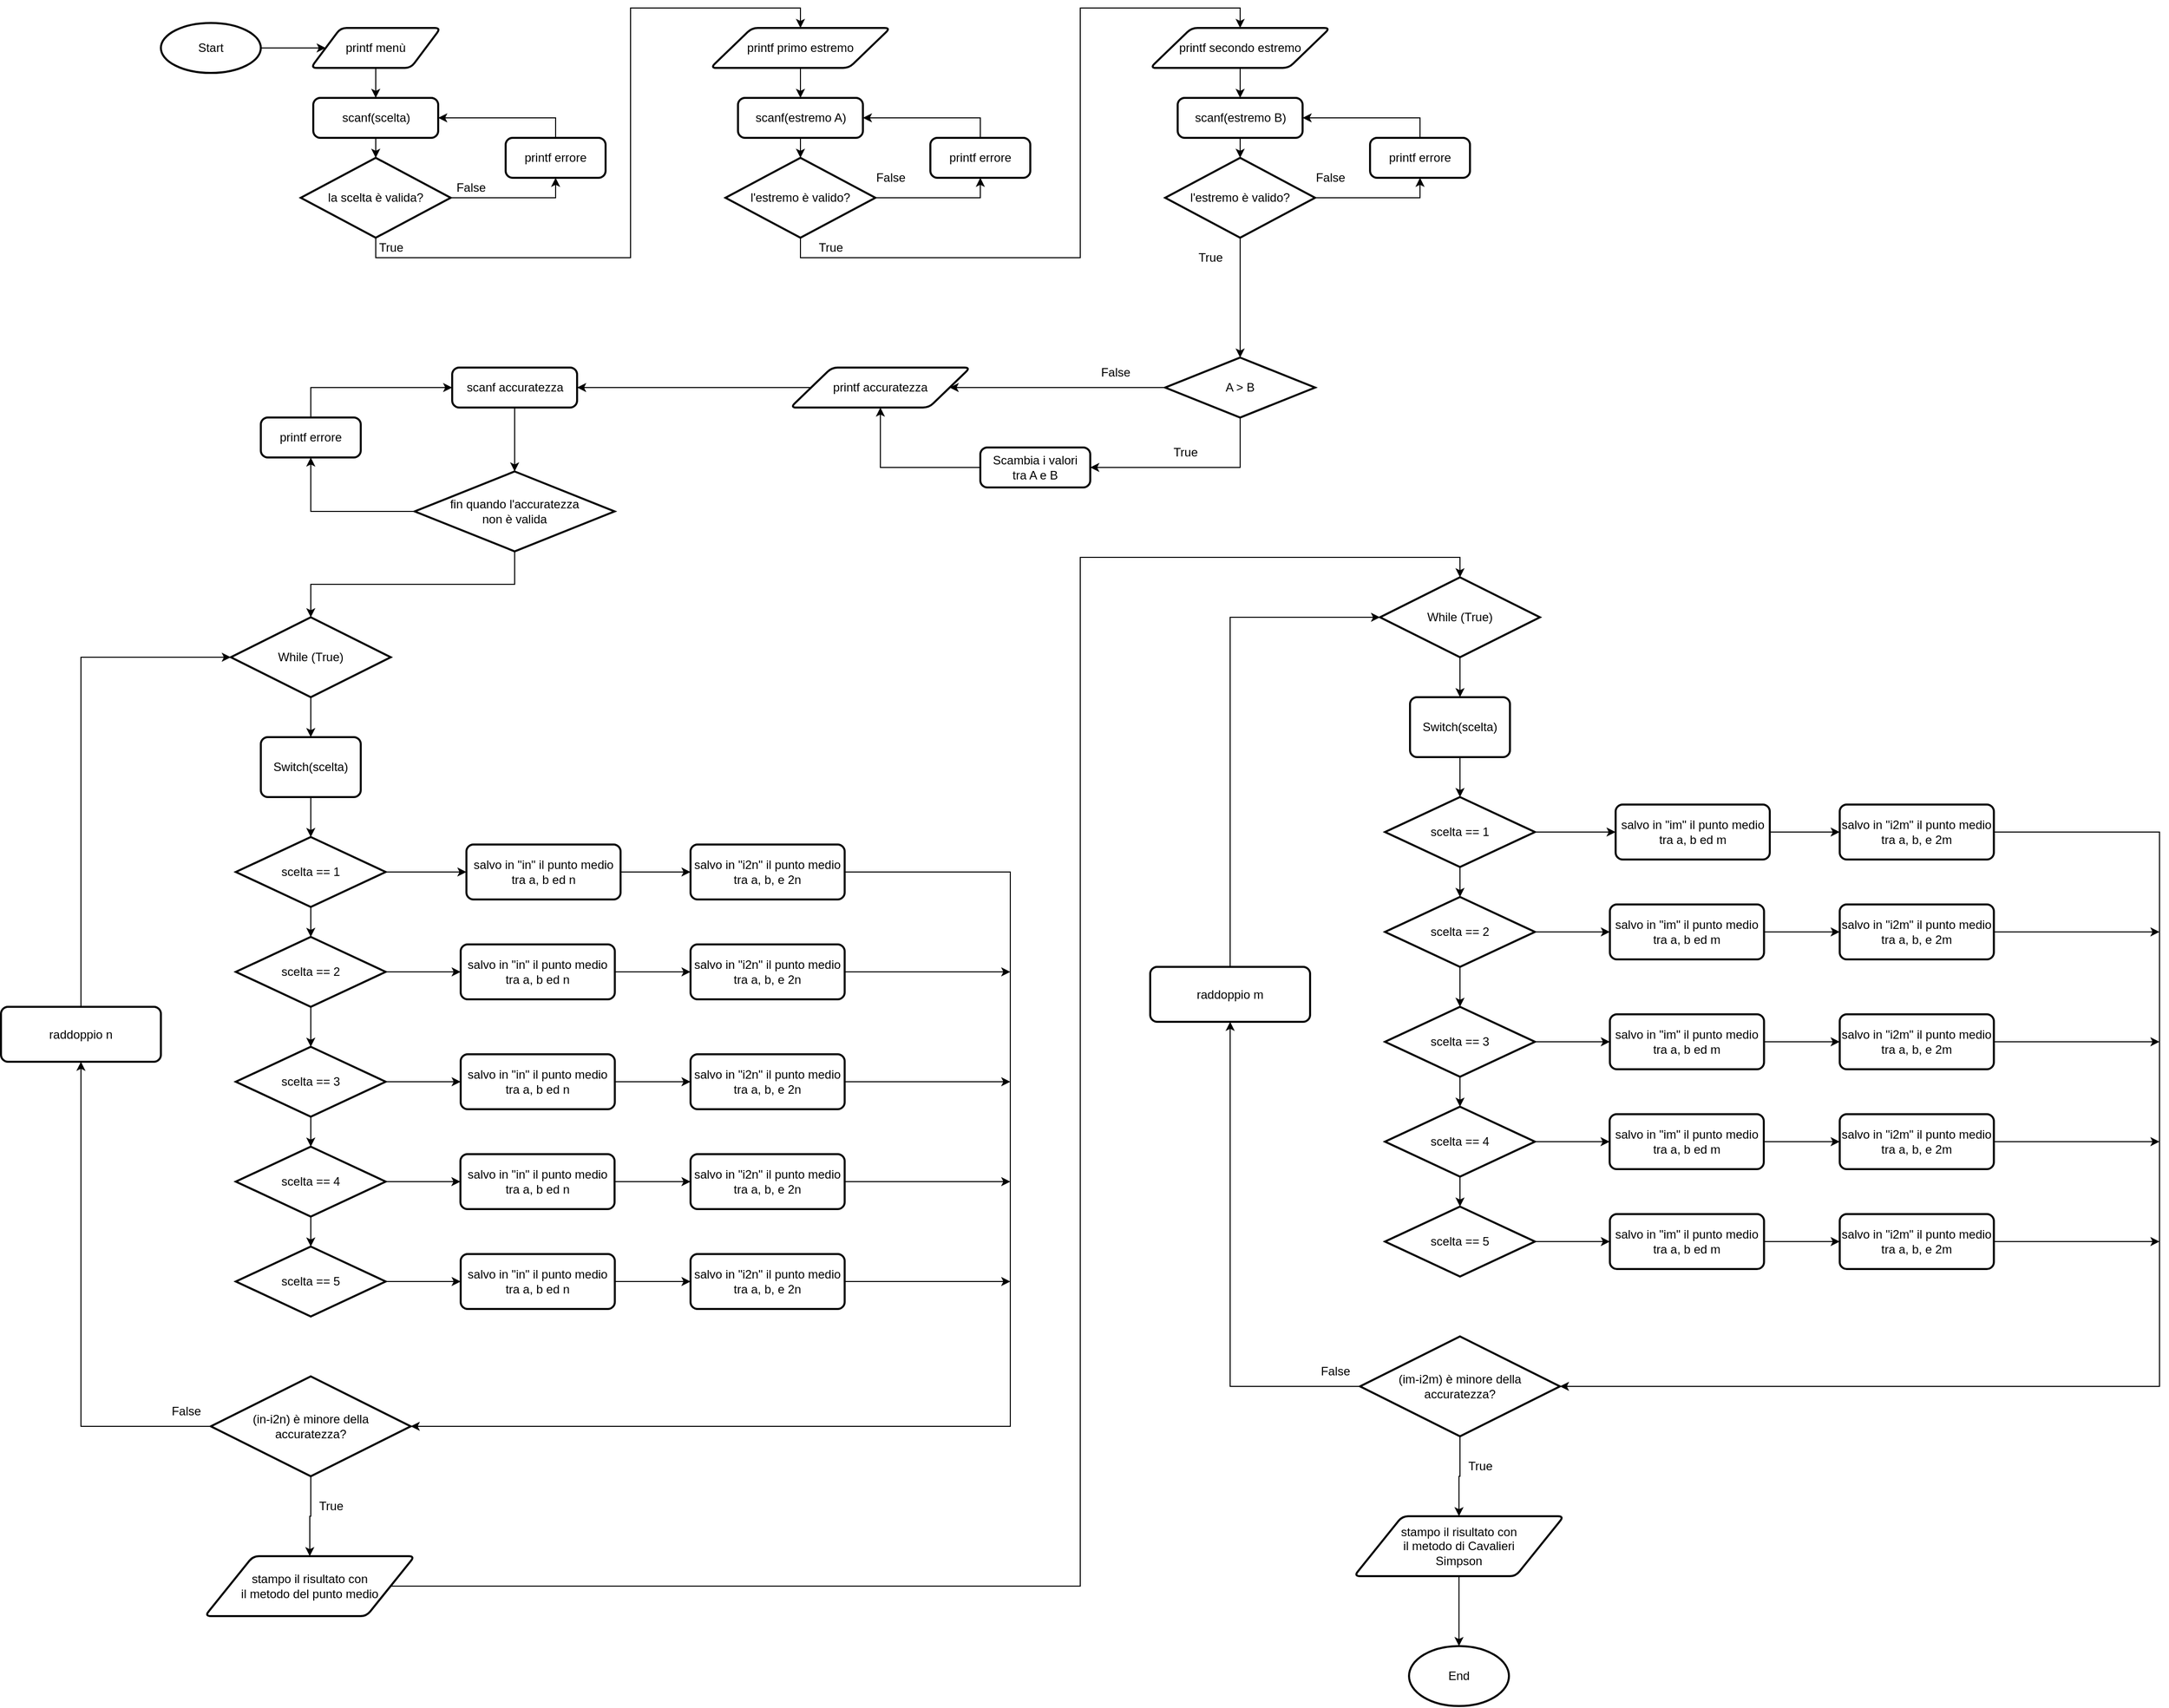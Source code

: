 <mxfile version="20.7.4" type="device"><diagram id="C5RBs43oDa-KdzZeNtuy" name="Page-1"><mxGraphModel dx="2600" dy="1035" grid="1" gridSize="10" guides="1" tooltips="1" connect="1" arrows="1" fold="1" page="1" pageScale="1" pageWidth="827" pageHeight="1169" math="0" shadow="0"><root><mxCell id="WIyWlLk6GJQsqaUBKTNV-0"/><mxCell id="WIyWlLk6GJQsqaUBKTNV-1" parent="WIyWlLk6GJQsqaUBKTNV-0"/><mxCell id="dxayiS2_84eYXkXoUzV9-56" style="edgeStyle=orthogonalEdgeStyle;rounded=0;orthogonalLoop=1;jettySize=auto;html=1;exitX=1;exitY=0.5;exitDx=0;exitDy=0;exitPerimeter=0;entryX=0;entryY=0.5;entryDx=0;entryDy=0;" edge="1" parent="WIyWlLk6GJQsqaUBKTNV-1" source="dxayiS2_84eYXkXoUzV9-2" target="dxayiS2_84eYXkXoUzV9-3"><mxGeometry relative="1" as="geometry"/></mxCell><mxCell id="dxayiS2_84eYXkXoUzV9-2" value="Start" style="strokeWidth=2;html=1;shape=mxgraph.flowchart.start_1;whiteSpace=wrap;" vertex="1" parent="WIyWlLk6GJQsqaUBKTNV-1"><mxGeometry x="30" y="55" width="100" height="50" as="geometry"/></mxCell><mxCell id="dxayiS2_84eYXkXoUzV9-13" style="edgeStyle=orthogonalEdgeStyle;rounded=0;orthogonalLoop=1;jettySize=auto;html=1;exitX=0.5;exitY=1;exitDx=0;exitDy=0;entryX=0.5;entryY=0;entryDx=0;entryDy=0;" edge="1" parent="WIyWlLk6GJQsqaUBKTNV-1" source="dxayiS2_84eYXkXoUzV9-3" target="dxayiS2_84eYXkXoUzV9-5"><mxGeometry relative="1" as="geometry"/></mxCell><mxCell id="dxayiS2_84eYXkXoUzV9-3" value="printf menù" style="shape=parallelogram;html=1;strokeWidth=2;perimeter=parallelogramPerimeter;whiteSpace=wrap;rounded=1;arcSize=12;size=0.23;" vertex="1" parent="WIyWlLk6GJQsqaUBKTNV-1"><mxGeometry x="180" y="60" width="130" height="40" as="geometry"/></mxCell><mxCell id="dxayiS2_84eYXkXoUzV9-14" style="edgeStyle=orthogonalEdgeStyle;rounded=0;orthogonalLoop=1;jettySize=auto;html=1;exitX=0.5;exitY=1;exitDx=0;exitDy=0;entryX=0.5;entryY=0;entryDx=0;entryDy=0;entryPerimeter=0;" edge="1" parent="WIyWlLk6GJQsqaUBKTNV-1" source="dxayiS2_84eYXkXoUzV9-5" target="dxayiS2_84eYXkXoUzV9-6"><mxGeometry relative="1" as="geometry"/></mxCell><mxCell id="dxayiS2_84eYXkXoUzV9-5" value="scanf(scelta)" style="rounded=1;whiteSpace=wrap;html=1;absoluteArcSize=1;arcSize=14;strokeWidth=2;" vertex="1" parent="WIyWlLk6GJQsqaUBKTNV-1"><mxGeometry x="182.5" y="130" width="125" height="40" as="geometry"/></mxCell><mxCell id="dxayiS2_84eYXkXoUzV9-10" style="edgeStyle=orthogonalEdgeStyle;rounded=0;orthogonalLoop=1;jettySize=auto;html=1;exitX=1;exitY=0.5;exitDx=0;exitDy=0;exitPerimeter=0;entryX=0.5;entryY=1;entryDx=0;entryDy=0;" edge="1" parent="WIyWlLk6GJQsqaUBKTNV-1" source="dxayiS2_84eYXkXoUzV9-6" target="dxayiS2_84eYXkXoUzV9-9"><mxGeometry relative="1" as="geometry"/></mxCell><mxCell id="dxayiS2_84eYXkXoUzV9-54" style="edgeStyle=orthogonalEdgeStyle;rounded=0;orthogonalLoop=1;jettySize=auto;html=1;exitX=0.5;exitY=1;exitDx=0;exitDy=0;exitPerimeter=0;entryX=0.5;entryY=0;entryDx=0;entryDy=0;" edge="1" parent="WIyWlLk6GJQsqaUBKTNV-1" source="dxayiS2_84eYXkXoUzV9-6" target="dxayiS2_84eYXkXoUzV9-16"><mxGeometry relative="1" as="geometry"><Array as="points"><mxPoint x="245" y="290"/><mxPoint x="500" y="290"/><mxPoint x="500" y="40"/><mxPoint x="670" y="40"/></Array></mxGeometry></mxCell><mxCell id="dxayiS2_84eYXkXoUzV9-6" value="la scelta è valida?" style="strokeWidth=2;html=1;shape=mxgraph.flowchart.decision;whiteSpace=wrap;" vertex="1" parent="WIyWlLk6GJQsqaUBKTNV-1"><mxGeometry x="170" y="190" width="150" height="80" as="geometry"/></mxCell><mxCell id="dxayiS2_84eYXkXoUzV9-11" style="edgeStyle=orthogonalEdgeStyle;rounded=0;orthogonalLoop=1;jettySize=auto;html=1;exitX=0.5;exitY=0;exitDx=0;exitDy=0;entryX=1;entryY=0.5;entryDx=0;entryDy=0;" edge="1" parent="WIyWlLk6GJQsqaUBKTNV-1" source="dxayiS2_84eYXkXoUzV9-9" target="dxayiS2_84eYXkXoUzV9-5"><mxGeometry relative="1" as="geometry"/></mxCell><mxCell id="dxayiS2_84eYXkXoUzV9-9" value="printf errore" style="rounded=1;whiteSpace=wrap;html=1;absoluteArcSize=1;arcSize=14;strokeWidth=2;" vertex="1" parent="WIyWlLk6GJQsqaUBKTNV-1"><mxGeometry x="375" y="170" width="100" height="40" as="geometry"/></mxCell><mxCell id="dxayiS2_84eYXkXoUzV9-15" style="edgeStyle=orthogonalEdgeStyle;rounded=0;orthogonalLoop=1;jettySize=auto;html=1;exitX=0.5;exitY=1;exitDx=0;exitDy=0;entryX=0.5;entryY=0;entryDx=0;entryDy=0;" edge="1" parent="WIyWlLk6GJQsqaUBKTNV-1" source="dxayiS2_84eYXkXoUzV9-16" target="dxayiS2_84eYXkXoUzV9-18"><mxGeometry relative="1" as="geometry"/></mxCell><mxCell id="dxayiS2_84eYXkXoUzV9-16" value="printf primo estremo" style="shape=parallelogram;html=1;strokeWidth=2;perimeter=parallelogramPerimeter;whiteSpace=wrap;rounded=1;arcSize=12;size=0.23;" vertex="1" parent="WIyWlLk6GJQsqaUBKTNV-1"><mxGeometry x="580" y="60" width="180" height="40" as="geometry"/></mxCell><mxCell id="dxayiS2_84eYXkXoUzV9-17" style="edgeStyle=orthogonalEdgeStyle;rounded=0;orthogonalLoop=1;jettySize=auto;html=1;exitX=0.5;exitY=1;exitDx=0;exitDy=0;entryX=0.5;entryY=0;entryDx=0;entryDy=0;entryPerimeter=0;" edge="1" parent="WIyWlLk6GJQsqaUBKTNV-1" source="dxayiS2_84eYXkXoUzV9-18" target="dxayiS2_84eYXkXoUzV9-20"><mxGeometry relative="1" as="geometry"/></mxCell><mxCell id="dxayiS2_84eYXkXoUzV9-18" value="scanf(estremo A)" style="rounded=1;whiteSpace=wrap;html=1;absoluteArcSize=1;arcSize=14;strokeWidth=2;" vertex="1" parent="WIyWlLk6GJQsqaUBKTNV-1"><mxGeometry x="607.5" y="130" width="125" height="40" as="geometry"/></mxCell><mxCell id="dxayiS2_84eYXkXoUzV9-19" style="edgeStyle=orthogonalEdgeStyle;rounded=0;orthogonalLoop=1;jettySize=auto;html=1;exitX=1;exitY=0.5;exitDx=0;exitDy=0;exitPerimeter=0;entryX=0.5;entryY=1;entryDx=0;entryDy=0;" edge="1" parent="WIyWlLk6GJQsqaUBKTNV-1" source="dxayiS2_84eYXkXoUzV9-20" target="dxayiS2_84eYXkXoUzV9-22"><mxGeometry relative="1" as="geometry"/></mxCell><mxCell id="dxayiS2_84eYXkXoUzV9-55" style="edgeStyle=orthogonalEdgeStyle;rounded=0;orthogonalLoop=1;jettySize=auto;html=1;exitX=0.5;exitY=1;exitDx=0;exitDy=0;exitPerimeter=0;entryX=0.5;entryY=0;entryDx=0;entryDy=0;" edge="1" parent="WIyWlLk6GJQsqaUBKTNV-1" source="dxayiS2_84eYXkXoUzV9-20" target="dxayiS2_84eYXkXoUzV9-24"><mxGeometry relative="1" as="geometry"><Array as="points"><mxPoint x="670" y="290"/><mxPoint x="950" y="290"/><mxPoint x="950" y="40"/><mxPoint x="1110" y="40"/></Array></mxGeometry></mxCell><mxCell id="dxayiS2_84eYXkXoUzV9-20" value="l'estremo è valido?" style="strokeWidth=2;html=1;shape=mxgraph.flowchart.decision;whiteSpace=wrap;" vertex="1" parent="WIyWlLk6GJQsqaUBKTNV-1"><mxGeometry x="595" y="190" width="150" height="80" as="geometry"/></mxCell><mxCell id="dxayiS2_84eYXkXoUzV9-21" style="edgeStyle=orthogonalEdgeStyle;rounded=0;orthogonalLoop=1;jettySize=auto;html=1;exitX=0.5;exitY=0;exitDx=0;exitDy=0;entryX=1;entryY=0.5;entryDx=0;entryDy=0;" edge="1" parent="WIyWlLk6GJQsqaUBKTNV-1" source="dxayiS2_84eYXkXoUzV9-22" target="dxayiS2_84eYXkXoUzV9-18"><mxGeometry relative="1" as="geometry"/></mxCell><mxCell id="dxayiS2_84eYXkXoUzV9-22" value="printf errore" style="rounded=1;whiteSpace=wrap;html=1;absoluteArcSize=1;arcSize=14;strokeWidth=2;" vertex="1" parent="WIyWlLk6GJQsqaUBKTNV-1"><mxGeometry x="800" y="170" width="100" height="40" as="geometry"/></mxCell><mxCell id="dxayiS2_84eYXkXoUzV9-23" style="edgeStyle=orthogonalEdgeStyle;rounded=0;orthogonalLoop=1;jettySize=auto;html=1;exitX=0.5;exitY=1;exitDx=0;exitDy=0;entryX=0.5;entryY=0;entryDx=0;entryDy=0;" edge="1" parent="WIyWlLk6GJQsqaUBKTNV-1" source="dxayiS2_84eYXkXoUzV9-24" target="dxayiS2_84eYXkXoUzV9-26"><mxGeometry relative="1" as="geometry"/></mxCell><mxCell id="dxayiS2_84eYXkXoUzV9-24" value="printf secondo estremo" style="shape=parallelogram;html=1;strokeWidth=2;perimeter=parallelogramPerimeter;whiteSpace=wrap;rounded=1;arcSize=12;size=0.23;" vertex="1" parent="WIyWlLk6GJQsqaUBKTNV-1"><mxGeometry x="1020" y="60" width="180" height="40" as="geometry"/></mxCell><mxCell id="dxayiS2_84eYXkXoUzV9-25" style="edgeStyle=orthogonalEdgeStyle;rounded=0;orthogonalLoop=1;jettySize=auto;html=1;exitX=0.5;exitY=1;exitDx=0;exitDy=0;entryX=0.5;entryY=0;entryDx=0;entryDy=0;entryPerimeter=0;" edge="1" parent="WIyWlLk6GJQsqaUBKTNV-1" source="dxayiS2_84eYXkXoUzV9-26" target="dxayiS2_84eYXkXoUzV9-28"><mxGeometry relative="1" as="geometry"/></mxCell><mxCell id="dxayiS2_84eYXkXoUzV9-26" value="scanf(estremo B)" style="rounded=1;whiteSpace=wrap;html=1;absoluteArcSize=1;arcSize=14;strokeWidth=2;" vertex="1" parent="WIyWlLk6GJQsqaUBKTNV-1"><mxGeometry x="1047.5" y="130" width="125" height="40" as="geometry"/></mxCell><mxCell id="dxayiS2_84eYXkXoUzV9-27" style="edgeStyle=orthogonalEdgeStyle;rounded=0;orthogonalLoop=1;jettySize=auto;html=1;exitX=1;exitY=0.5;exitDx=0;exitDy=0;exitPerimeter=0;entryX=0.5;entryY=1;entryDx=0;entryDy=0;" edge="1" parent="WIyWlLk6GJQsqaUBKTNV-1" source="dxayiS2_84eYXkXoUzV9-28" target="dxayiS2_84eYXkXoUzV9-30"><mxGeometry relative="1" as="geometry"/></mxCell><mxCell id="dxayiS2_84eYXkXoUzV9-65" style="edgeStyle=orthogonalEdgeStyle;rounded=0;orthogonalLoop=1;jettySize=auto;html=1;exitX=0.5;exitY=1;exitDx=0;exitDy=0;exitPerimeter=0;entryX=0.5;entryY=0;entryDx=0;entryDy=0;entryPerimeter=0;" edge="1" parent="WIyWlLk6GJQsqaUBKTNV-1" source="dxayiS2_84eYXkXoUzV9-28" target="dxayiS2_84eYXkXoUzV9-34"><mxGeometry relative="1" as="geometry"/></mxCell><mxCell id="dxayiS2_84eYXkXoUzV9-28" value="l'estremo è valido?" style="strokeWidth=2;html=1;shape=mxgraph.flowchart.decision;whiteSpace=wrap;" vertex="1" parent="WIyWlLk6GJQsqaUBKTNV-1"><mxGeometry x="1035" y="190" width="150" height="80" as="geometry"/></mxCell><mxCell id="dxayiS2_84eYXkXoUzV9-29" style="edgeStyle=orthogonalEdgeStyle;rounded=0;orthogonalLoop=1;jettySize=auto;html=1;exitX=0.5;exitY=0;exitDx=0;exitDy=0;entryX=1;entryY=0.5;entryDx=0;entryDy=0;" edge="1" parent="WIyWlLk6GJQsqaUBKTNV-1" source="dxayiS2_84eYXkXoUzV9-30" target="dxayiS2_84eYXkXoUzV9-26"><mxGeometry relative="1" as="geometry"/></mxCell><mxCell id="dxayiS2_84eYXkXoUzV9-30" value="printf errore" style="rounded=1;whiteSpace=wrap;html=1;absoluteArcSize=1;arcSize=14;strokeWidth=2;" vertex="1" parent="WIyWlLk6GJQsqaUBKTNV-1"><mxGeometry x="1240" y="170" width="100" height="40" as="geometry"/></mxCell><mxCell id="dxayiS2_84eYXkXoUzV9-64" style="edgeStyle=orthogonalEdgeStyle;rounded=0;orthogonalLoop=1;jettySize=auto;html=1;exitX=0;exitY=0.5;exitDx=0;exitDy=0;exitPerimeter=0;entryX=1;entryY=0.5;entryDx=0;entryDy=0;" edge="1" parent="WIyWlLk6GJQsqaUBKTNV-1" source="dxayiS2_84eYXkXoUzV9-34" target="dxayiS2_84eYXkXoUzV9-42"><mxGeometry relative="1" as="geometry"/></mxCell><mxCell id="dxayiS2_84eYXkXoUzV9-72" style="edgeStyle=orthogonalEdgeStyle;rounded=0;orthogonalLoop=1;jettySize=auto;html=1;exitX=0.5;exitY=1;exitDx=0;exitDy=0;exitPerimeter=0;entryX=1;entryY=0.5;entryDx=0;entryDy=0;" edge="1" parent="WIyWlLk6GJQsqaUBKTNV-1" source="dxayiS2_84eYXkXoUzV9-34" target="dxayiS2_84eYXkXoUzV9-36"><mxGeometry relative="1" as="geometry"/></mxCell><mxCell id="dxayiS2_84eYXkXoUzV9-34" value="A &amp;gt; B" style="strokeWidth=2;html=1;shape=mxgraph.flowchart.decision;whiteSpace=wrap;" vertex="1" parent="WIyWlLk6GJQsqaUBKTNV-1"><mxGeometry x="1035" y="390" width="150" height="60" as="geometry"/></mxCell><mxCell id="dxayiS2_84eYXkXoUzV9-38" value="True" style="text;html=1;align=center;verticalAlign=middle;resizable=0;points=[];autosize=1;strokeColor=none;fillColor=none;" vertex="1" parent="WIyWlLk6GJQsqaUBKTNV-1"><mxGeometry x="1030" y="470" width="50" height="30" as="geometry"/></mxCell><mxCell id="dxayiS2_84eYXkXoUzV9-68" style="edgeStyle=orthogonalEdgeStyle;rounded=0;orthogonalLoop=1;jettySize=auto;html=1;exitX=0;exitY=0.5;exitDx=0;exitDy=0;entryX=1;entryY=0.5;entryDx=0;entryDy=0;" edge="1" parent="WIyWlLk6GJQsqaUBKTNV-1" source="dxayiS2_84eYXkXoUzV9-42" target="dxayiS2_84eYXkXoUzV9-46"><mxGeometry relative="1" as="geometry"/></mxCell><mxCell id="dxayiS2_84eYXkXoUzV9-42" value="printf accuratezza" style="shape=parallelogram;html=1;strokeWidth=2;perimeter=parallelogramPerimeter;whiteSpace=wrap;rounded=1;arcSize=12;size=0.23;" vertex="1" parent="WIyWlLk6GJQsqaUBKTNV-1"><mxGeometry x="660" y="400" width="180" height="40" as="geometry"/></mxCell><mxCell id="dxayiS2_84eYXkXoUzV9-45" style="edgeStyle=orthogonalEdgeStyle;rounded=0;orthogonalLoop=1;jettySize=auto;html=1;exitX=0.5;exitY=1;exitDx=0;exitDy=0;entryX=0.5;entryY=0;entryDx=0;entryDy=0;entryPerimeter=0;" edge="1" parent="WIyWlLk6GJQsqaUBKTNV-1" source="dxayiS2_84eYXkXoUzV9-46" target="dxayiS2_84eYXkXoUzV9-48"><mxGeometry relative="1" as="geometry"/></mxCell><mxCell id="dxayiS2_84eYXkXoUzV9-46" value="scanf accuratezza" style="rounded=1;whiteSpace=wrap;html=1;absoluteArcSize=1;arcSize=14;strokeWidth=2;" vertex="1" parent="WIyWlLk6GJQsqaUBKTNV-1"><mxGeometry x="321.5" y="400" width="125" height="40" as="geometry"/></mxCell><mxCell id="dxayiS2_84eYXkXoUzV9-70" style="edgeStyle=orthogonalEdgeStyle;rounded=0;orthogonalLoop=1;jettySize=auto;html=1;exitX=0;exitY=0.5;exitDx=0;exitDy=0;exitPerimeter=0;entryX=0.5;entryY=1;entryDx=0;entryDy=0;" edge="1" parent="WIyWlLk6GJQsqaUBKTNV-1" source="dxayiS2_84eYXkXoUzV9-48" target="dxayiS2_84eYXkXoUzV9-50"><mxGeometry relative="1" as="geometry"/></mxCell><mxCell id="dxayiS2_84eYXkXoUzV9-75" style="edgeStyle=orthogonalEdgeStyle;rounded=0;orthogonalLoop=1;jettySize=auto;html=1;exitX=0.5;exitY=1;exitDx=0;exitDy=0;exitPerimeter=0;entryX=0.5;entryY=0;entryDx=0;entryDy=0;entryPerimeter=0;" edge="1" parent="WIyWlLk6GJQsqaUBKTNV-1" source="dxayiS2_84eYXkXoUzV9-48" target="dxayiS2_84eYXkXoUzV9-74"><mxGeometry relative="1" as="geometry"/></mxCell><mxCell id="dxayiS2_84eYXkXoUzV9-48" value="fin quando l'accuratezza&lt;br&gt;non è valida" style="strokeWidth=2;html=1;shape=mxgraph.flowchart.decision;whiteSpace=wrap;" vertex="1" parent="WIyWlLk6GJQsqaUBKTNV-1"><mxGeometry x="284" y="504" width="200" height="80" as="geometry"/></mxCell><mxCell id="dxayiS2_84eYXkXoUzV9-71" style="edgeStyle=orthogonalEdgeStyle;rounded=0;orthogonalLoop=1;jettySize=auto;html=1;exitX=0.5;exitY=0;exitDx=0;exitDy=0;entryX=0;entryY=0.5;entryDx=0;entryDy=0;" edge="1" parent="WIyWlLk6GJQsqaUBKTNV-1" source="dxayiS2_84eYXkXoUzV9-50" target="dxayiS2_84eYXkXoUzV9-46"><mxGeometry relative="1" as="geometry"/></mxCell><mxCell id="dxayiS2_84eYXkXoUzV9-50" value="printf errore" style="rounded=1;whiteSpace=wrap;html=1;absoluteArcSize=1;arcSize=14;strokeWidth=2;" vertex="1" parent="WIyWlLk6GJQsqaUBKTNV-1"><mxGeometry x="130" y="450" width="100" height="40" as="geometry"/></mxCell><mxCell id="dxayiS2_84eYXkXoUzV9-73" style="edgeStyle=orthogonalEdgeStyle;rounded=0;orthogonalLoop=1;jettySize=auto;html=1;exitX=0;exitY=0.5;exitDx=0;exitDy=0;entryX=0.5;entryY=1;entryDx=0;entryDy=0;" edge="1" parent="WIyWlLk6GJQsqaUBKTNV-1" source="dxayiS2_84eYXkXoUzV9-36" target="dxayiS2_84eYXkXoUzV9-42"><mxGeometry relative="1" as="geometry"/></mxCell><mxCell id="dxayiS2_84eYXkXoUzV9-36" value="Scambia i valori&lt;br&gt;tra A e B" style="rounded=1;whiteSpace=wrap;html=1;absoluteArcSize=1;arcSize=14;strokeWidth=2;" vertex="1" parent="WIyWlLk6GJQsqaUBKTNV-1"><mxGeometry x="850" y="480" width="110" height="40" as="geometry"/></mxCell><mxCell id="dxayiS2_84eYXkXoUzV9-62" value="False" style="text;html=1;align=center;verticalAlign=middle;resizable=0;points=[];autosize=1;strokeColor=none;fillColor=none;" vertex="1" parent="WIyWlLk6GJQsqaUBKTNV-1"><mxGeometry x="960" y="390" width="50" height="30" as="geometry"/></mxCell><mxCell id="dxayiS2_84eYXkXoUzV9-78" style="edgeStyle=orthogonalEdgeStyle;rounded=0;orthogonalLoop=1;jettySize=auto;html=1;exitX=0.5;exitY=1;exitDx=0;exitDy=0;exitPerimeter=0;entryX=0.5;entryY=0;entryDx=0;entryDy=0;" edge="1" parent="WIyWlLk6GJQsqaUBKTNV-1" source="dxayiS2_84eYXkXoUzV9-74" target="dxayiS2_84eYXkXoUzV9-77"><mxGeometry relative="1" as="geometry"/></mxCell><mxCell id="dxayiS2_84eYXkXoUzV9-74" value="While (True)" style="strokeWidth=2;html=1;shape=mxgraph.flowchart.decision;whiteSpace=wrap;" vertex="1" parent="WIyWlLk6GJQsqaUBKTNV-1"><mxGeometry x="100" y="650" width="160" height="80" as="geometry"/></mxCell><mxCell id="dxayiS2_84eYXkXoUzV9-84" style="edgeStyle=orthogonalEdgeStyle;rounded=0;orthogonalLoop=1;jettySize=auto;html=1;exitX=0.5;exitY=1;exitDx=0;exitDy=0;" edge="1" parent="WIyWlLk6GJQsqaUBKTNV-1" source="dxayiS2_84eYXkXoUzV9-77" target="dxayiS2_84eYXkXoUzV9-79"><mxGeometry relative="1" as="geometry"/></mxCell><mxCell id="dxayiS2_84eYXkXoUzV9-77" value="Switch(scelta)" style="rounded=1;whiteSpace=wrap;html=1;absoluteArcSize=1;arcSize=14;strokeWidth=2;" vertex="1" parent="WIyWlLk6GJQsqaUBKTNV-1"><mxGeometry x="130" y="770" width="100" height="60" as="geometry"/></mxCell><mxCell id="dxayiS2_84eYXkXoUzV9-85" style="edgeStyle=orthogonalEdgeStyle;rounded=0;orthogonalLoop=1;jettySize=auto;html=1;exitX=0.5;exitY=1;exitDx=0;exitDy=0;exitPerimeter=0;entryX=0.5;entryY=0;entryDx=0;entryDy=0;entryPerimeter=0;" edge="1" parent="WIyWlLk6GJQsqaUBKTNV-1" source="dxayiS2_84eYXkXoUzV9-79" target="dxayiS2_84eYXkXoUzV9-80"><mxGeometry relative="1" as="geometry"/></mxCell><mxCell id="dxayiS2_84eYXkXoUzV9-93" style="edgeStyle=orthogonalEdgeStyle;rounded=0;orthogonalLoop=1;jettySize=auto;html=1;exitX=1;exitY=0.5;exitDx=0;exitDy=0;exitPerimeter=0;entryX=0;entryY=0.5;entryDx=0;entryDy=0;" edge="1" parent="WIyWlLk6GJQsqaUBKTNV-1" source="dxayiS2_84eYXkXoUzV9-79" target="dxayiS2_84eYXkXoUzV9-92"><mxGeometry relative="1" as="geometry"/></mxCell><mxCell id="dxayiS2_84eYXkXoUzV9-79" value="scelta == 1" style="strokeWidth=2;html=1;shape=mxgraph.flowchart.decision;whiteSpace=wrap;" vertex="1" parent="WIyWlLk6GJQsqaUBKTNV-1"><mxGeometry x="105" y="870" width="150" height="70" as="geometry"/></mxCell><mxCell id="dxayiS2_84eYXkXoUzV9-86" style="edgeStyle=orthogonalEdgeStyle;rounded=0;orthogonalLoop=1;jettySize=auto;html=1;exitX=0.5;exitY=1;exitDx=0;exitDy=0;exitPerimeter=0;entryX=0.5;entryY=0;entryDx=0;entryDy=0;entryPerimeter=0;" edge="1" parent="WIyWlLk6GJQsqaUBKTNV-1" source="dxayiS2_84eYXkXoUzV9-80" target="dxayiS2_84eYXkXoUzV9-81"><mxGeometry relative="1" as="geometry"/></mxCell><mxCell id="dxayiS2_84eYXkXoUzV9-111" style="edgeStyle=orthogonalEdgeStyle;rounded=0;orthogonalLoop=1;jettySize=auto;html=1;exitX=1;exitY=0.5;exitDx=0;exitDy=0;exitPerimeter=0;entryX=0;entryY=0.5;entryDx=0;entryDy=0;" edge="1" parent="WIyWlLk6GJQsqaUBKTNV-1" source="dxayiS2_84eYXkXoUzV9-80" target="dxayiS2_84eYXkXoUzV9-97"><mxGeometry relative="1" as="geometry"/></mxCell><mxCell id="dxayiS2_84eYXkXoUzV9-80" value="scelta == 2" style="strokeWidth=2;html=1;shape=mxgraph.flowchart.decision;whiteSpace=wrap;" vertex="1" parent="WIyWlLk6GJQsqaUBKTNV-1"><mxGeometry x="105" y="970" width="150" height="70" as="geometry"/></mxCell><mxCell id="dxayiS2_84eYXkXoUzV9-91" style="edgeStyle=orthogonalEdgeStyle;rounded=0;orthogonalLoop=1;jettySize=auto;html=1;exitX=0.5;exitY=1;exitDx=0;exitDy=0;exitPerimeter=0;" edge="1" parent="WIyWlLk6GJQsqaUBKTNV-1" source="dxayiS2_84eYXkXoUzV9-81" target="dxayiS2_84eYXkXoUzV9-82"><mxGeometry relative="1" as="geometry"/></mxCell><mxCell id="dxayiS2_84eYXkXoUzV9-112" style="edgeStyle=orthogonalEdgeStyle;rounded=0;orthogonalLoop=1;jettySize=auto;html=1;exitX=1;exitY=0.5;exitDx=0;exitDy=0;exitPerimeter=0;entryX=0;entryY=0.5;entryDx=0;entryDy=0;" edge="1" parent="WIyWlLk6GJQsqaUBKTNV-1" source="dxayiS2_84eYXkXoUzV9-81" target="dxayiS2_84eYXkXoUzV9-100"><mxGeometry relative="1" as="geometry"/></mxCell><mxCell id="dxayiS2_84eYXkXoUzV9-81" value="scelta == 3" style="strokeWidth=2;html=1;shape=mxgraph.flowchart.decision;whiteSpace=wrap;" vertex="1" parent="WIyWlLk6GJQsqaUBKTNV-1"><mxGeometry x="105" y="1080" width="150" height="70" as="geometry"/></mxCell><mxCell id="dxayiS2_84eYXkXoUzV9-89" style="edgeStyle=orthogonalEdgeStyle;rounded=0;orthogonalLoop=1;jettySize=auto;html=1;exitX=0.5;exitY=1;exitDx=0;exitDy=0;exitPerimeter=0;" edge="1" parent="WIyWlLk6GJQsqaUBKTNV-1" source="dxayiS2_84eYXkXoUzV9-82" target="dxayiS2_84eYXkXoUzV9-83"><mxGeometry relative="1" as="geometry"/></mxCell><mxCell id="dxayiS2_84eYXkXoUzV9-113" style="edgeStyle=orthogonalEdgeStyle;rounded=0;orthogonalLoop=1;jettySize=auto;html=1;exitX=1;exitY=0.5;exitDx=0;exitDy=0;exitPerimeter=0;entryX=0;entryY=0.5;entryDx=0;entryDy=0;" edge="1" parent="WIyWlLk6GJQsqaUBKTNV-1" source="dxayiS2_84eYXkXoUzV9-82" target="dxayiS2_84eYXkXoUzV9-103"><mxGeometry relative="1" as="geometry"/></mxCell><mxCell id="dxayiS2_84eYXkXoUzV9-82" value="scelta == 4" style="strokeWidth=2;html=1;shape=mxgraph.flowchart.decision;whiteSpace=wrap;" vertex="1" parent="WIyWlLk6GJQsqaUBKTNV-1"><mxGeometry x="105" y="1180" width="150" height="70" as="geometry"/></mxCell><mxCell id="dxayiS2_84eYXkXoUzV9-114" style="edgeStyle=orthogonalEdgeStyle;rounded=0;orthogonalLoop=1;jettySize=auto;html=1;exitX=1;exitY=0.5;exitDx=0;exitDy=0;exitPerimeter=0;entryX=0;entryY=0.5;entryDx=0;entryDy=0;" edge="1" parent="WIyWlLk6GJQsqaUBKTNV-1" source="dxayiS2_84eYXkXoUzV9-83" target="dxayiS2_84eYXkXoUzV9-109"><mxGeometry relative="1" as="geometry"/></mxCell><mxCell id="dxayiS2_84eYXkXoUzV9-83" value="scelta == 5" style="strokeWidth=2;html=1;shape=mxgraph.flowchart.decision;whiteSpace=wrap;" vertex="1" parent="WIyWlLk6GJQsqaUBKTNV-1"><mxGeometry x="105" y="1280" width="150" height="70" as="geometry"/></mxCell><mxCell id="dxayiS2_84eYXkXoUzV9-95" style="edgeStyle=orthogonalEdgeStyle;rounded=0;orthogonalLoop=1;jettySize=auto;html=1;exitX=1;exitY=0.5;exitDx=0;exitDy=0;entryX=0;entryY=0.5;entryDx=0;entryDy=0;" edge="1" parent="WIyWlLk6GJQsqaUBKTNV-1" source="dxayiS2_84eYXkXoUzV9-92" target="dxayiS2_84eYXkXoUzV9-94"><mxGeometry relative="1" as="geometry"/></mxCell><mxCell id="dxayiS2_84eYXkXoUzV9-92" value="salvo in &quot;in&quot; il punto medio tra a, b ed n" style="rounded=1;whiteSpace=wrap;html=1;absoluteArcSize=1;arcSize=14;strokeWidth=2;" vertex="1" parent="WIyWlLk6GJQsqaUBKTNV-1"><mxGeometry x="335.75" y="877.5" width="154.25" height="55" as="geometry"/></mxCell><mxCell id="dxayiS2_84eYXkXoUzV9-116" style="edgeStyle=orthogonalEdgeStyle;rounded=0;orthogonalLoop=1;jettySize=auto;html=1;exitX=1;exitY=0.5;exitDx=0;exitDy=0;entryX=1;entryY=0.5;entryDx=0;entryDy=0;entryPerimeter=0;" edge="1" parent="WIyWlLk6GJQsqaUBKTNV-1" source="dxayiS2_84eYXkXoUzV9-94" target="dxayiS2_84eYXkXoUzV9-115"><mxGeometry relative="1" as="geometry"><Array as="points"><mxPoint x="880" y="905"/><mxPoint x="880" y="1460"/></Array></mxGeometry></mxCell><mxCell id="dxayiS2_84eYXkXoUzV9-94" value="salvo in &quot;i2n&quot; il punto medio tra a, b, e 2n" style="rounded=1;whiteSpace=wrap;html=1;absoluteArcSize=1;arcSize=14;strokeWidth=2;" vertex="1" parent="WIyWlLk6GJQsqaUBKTNV-1"><mxGeometry x="560" y="877.5" width="154.25" height="55" as="geometry"/></mxCell><mxCell id="dxayiS2_84eYXkXoUzV9-96" style="edgeStyle=orthogonalEdgeStyle;rounded=0;orthogonalLoop=1;jettySize=auto;html=1;exitX=1;exitY=0.5;exitDx=0;exitDy=0;entryX=0;entryY=0.5;entryDx=0;entryDy=0;" edge="1" parent="WIyWlLk6GJQsqaUBKTNV-1" source="dxayiS2_84eYXkXoUzV9-97" target="dxayiS2_84eYXkXoUzV9-98"><mxGeometry relative="1" as="geometry"/></mxCell><mxCell id="dxayiS2_84eYXkXoUzV9-97" value="salvo in &quot;in&quot; il punto medio tra a, b ed n" style="rounded=1;whiteSpace=wrap;html=1;absoluteArcSize=1;arcSize=14;strokeWidth=2;" vertex="1" parent="WIyWlLk6GJQsqaUBKTNV-1"><mxGeometry x="330" y="977.5" width="154.25" height="55" as="geometry"/></mxCell><mxCell id="dxayiS2_84eYXkXoUzV9-117" style="edgeStyle=orthogonalEdgeStyle;rounded=0;orthogonalLoop=1;jettySize=auto;html=1;exitX=1;exitY=0.5;exitDx=0;exitDy=0;" edge="1" parent="WIyWlLk6GJQsqaUBKTNV-1" source="dxayiS2_84eYXkXoUzV9-98"><mxGeometry relative="1" as="geometry"><mxPoint x="880" y="1005" as="targetPoint"/></mxGeometry></mxCell><mxCell id="dxayiS2_84eYXkXoUzV9-98" value="salvo in &quot;i2n&quot; il punto medio tra a, b, e 2n" style="rounded=1;whiteSpace=wrap;html=1;absoluteArcSize=1;arcSize=14;strokeWidth=2;" vertex="1" parent="WIyWlLk6GJQsqaUBKTNV-1"><mxGeometry x="560" y="977.5" width="154.25" height="55" as="geometry"/></mxCell><mxCell id="dxayiS2_84eYXkXoUzV9-99" style="edgeStyle=orthogonalEdgeStyle;rounded=0;orthogonalLoop=1;jettySize=auto;html=1;exitX=1;exitY=0.5;exitDx=0;exitDy=0;entryX=0;entryY=0.5;entryDx=0;entryDy=0;" edge="1" parent="WIyWlLk6GJQsqaUBKTNV-1" source="dxayiS2_84eYXkXoUzV9-100" target="dxayiS2_84eYXkXoUzV9-101"><mxGeometry relative="1" as="geometry"/></mxCell><mxCell id="dxayiS2_84eYXkXoUzV9-100" value="salvo in &quot;in&quot; il punto medio tra a, b ed n" style="rounded=1;whiteSpace=wrap;html=1;absoluteArcSize=1;arcSize=14;strokeWidth=2;" vertex="1" parent="WIyWlLk6GJQsqaUBKTNV-1"><mxGeometry x="330" y="1087.5" width="154.25" height="55" as="geometry"/></mxCell><mxCell id="dxayiS2_84eYXkXoUzV9-118" style="edgeStyle=orthogonalEdgeStyle;rounded=0;orthogonalLoop=1;jettySize=auto;html=1;exitX=1;exitY=0.5;exitDx=0;exitDy=0;" edge="1" parent="WIyWlLk6GJQsqaUBKTNV-1" source="dxayiS2_84eYXkXoUzV9-101"><mxGeometry relative="1" as="geometry"><mxPoint x="880" y="1115" as="targetPoint"/></mxGeometry></mxCell><mxCell id="dxayiS2_84eYXkXoUzV9-101" value="salvo in &quot;i2n&quot; il punto medio tra a, b, e 2n" style="rounded=1;whiteSpace=wrap;html=1;absoluteArcSize=1;arcSize=14;strokeWidth=2;" vertex="1" parent="WIyWlLk6GJQsqaUBKTNV-1"><mxGeometry x="560" y="1087.5" width="154.25" height="55" as="geometry"/></mxCell><mxCell id="dxayiS2_84eYXkXoUzV9-102" style="edgeStyle=orthogonalEdgeStyle;rounded=0;orthogonalLoop=1;jettySize=auto;html=1;exitX=1;exitY=0.5;exitDx=0;exitDy=0;entryX=0;entryY=0.5;entryDx=0;entryDy=0;" edge="1" parent="WIyWlLk6GJQsqaUBKTNV-1" source="dxayiS2_84eYXkXoUzV9-103" target="dxayiS2_84eYXkXoUzV9-104"><mxGeometry relative="1" as="geometry"/></mxCell><mxCell id="dxayiS2_84eYXkXoUzV9-103" value="salvo in &quot;in&quot; il punto medio tra a, b ed n" style="rounded=1;whiteSpace=wrap;html=1;absoluteArcSize=1;arcSize=14;strokeWidth=2;" vertex="1" parent="WIyWlLk6GJQsqaUBKTNV-1"><mxGeometry x="329.75" y="1187.5" width="154.25" height="55" as="geometry"/></mxCell><mxCell id="dxayiS2_84eYXkXoUzV9-119" style="edgeStyle=orthogonalEdgeStyle;rounded=0;orthogonalLoop=1;jettySize=auto;html=1;exitX=1;exitY=0.5;exitDx=0;exitDy=0;" edge="1" parent="WIyWlLk6GJQsqaUBKTNV-1" source="dxayiS2_84eYXkXoUzV9-104"><mxGeometry relative="1" as="geometry"><mxPoint x="880" y="1215" as="targetPoint"/></mxGeometry></mxCell><mxCell id="dxayiS2_84eYXkXoUzV9-104" value="salvo in &quot;i2n&quot; il punto medio tra a, b, e 2n" style="rounded=1;whiteSpace=wrap;html=1;absoluteArcSize=1;arcSize=14;strokeWidth=2;" vertex="1" parent="WIyWlLk6GJQsqaUBKTNV-1"><mxGeometry x="560" y="1187.5" width="154.25" height="55" as="geometry"/></mxCell><mxCell id="dxayiS2_84eYXkXoUzV9-108" style="edgeStyle=orthogonalEdgeStyle;rounded=0;orthogonalLoop=1;jettySize=auto;html=1;exitX=1;exitY=0.5;exitDx=0;exitDy=0;entryX=0;entryY=0.5;entryDx=0;entryDy=0;" edge="1" parent="WIyWlLk6GJQsqaUBKTNV-1" source="dxayiS2_84eYXkXoUzV9-109" target="dxayiS2_84eYXkXoUzV9-110"><mxGeometry relative="1" as="geometry"/></mxCell><mxCell id="dxayiS2_84eYXkXoUzV9-109" value="salvo in &quot;in&quot; il punto medio tra a, b ed n" style="rounded=1;whiteSpace=wrap;html=1;absoluteArcSize=1;arcSize=14;strokeWidth=2;" vertex="1" parent="WIyWlLk6GJQsqaUBKTNV-1"><mxGeometry x="330" y="1287.5" width="154.25" height="55" as="geometry"/></mxCell><mxCell id="dxayiS2_84eYXkXoUzV9-120" style="edgeStyle=orthogonalEdgeStyle;rounded=0;orthogonalLoop=1;jettySize=auto;html=1;exitX=1;exitY=0.5;exitDx=0;exitDy=0;" edge="1" parent="WIyWlLk6GJQsqaUBKTNV-1" source="dxayiS2_84eYXkXoUzV9-110"><mxGeometry relative="1" as="geometry"><mxPoint x="880" y="1315" as="targetPoint"/></mxGeometry></mxCell><mxCell id="dxayiS2_84eYXkXoUzV9-110" value="salvo in &quot;i2n&quot; il punto medio tra a, b, e 2n" style="rounded=1;whiteSpace=wrap;html=1;absoluteArcSize=1;arcSize=14;strokeWidth=2;" vertex="1" parent="WIyWlLk6GJQsqaUBKTNV-1"><mxGeometry x="560" y="1287.5" width="154.25" height="55" as="geometry"/></mxCell><mxCell id="dxayiS2_84eYXkXoUzV9-122" style="edgeStyle=orthogonalEdgeStyle;rounded=0;orthogonalLoop=1;jettySize=auto;html=1;exitX=0.5;exitY=1;exitDx=0;exitDy=0;exitPerimeter=0;entryX=0.5;entryY=0;entryDx=0;entryDy=0;" edge="1" parent="WIyWlLk6GJQsqaUBKTNV-1" source="dxayiS2_84eYXkXoUzV9-115" target="dxayiS2_84eYXkXoUzV9-121"><mxGeometry relative="1" as="geometry"/></mxCell><mxCell id="dxayiS2_84eYXkXoUzV9-126" style="edgeStyle=orthogonalEdgeStyle;rounded=0;orthogonalLoop=1;jettySize=auto;html=1;exitX=0;exitY=0.5;exitDx=0;exitDy=0;exitPerimeter=0;entryX=0.5;entryY=1;entryDx=0;entryDy=0;" edge="1" parent="WIyWlLk6GJQsqaUBKTNV-1" source="dxayiS2_84eYXkXoUzV9-115" target="dxayiS2_84eYXkXoUzV9-125"><mxGeometry relative="1" as="geometry"/></mxCell><mxCell id="dxayiS2_84eYXkXoUzV9-115" value="(in-i2n) è minore della&lt;br&gt;accuratezza?" style="strokeWidth=2;html=1;shape=mxgraph.flowchart.decision;whiteSpace=wrap;" vertex="1" parent="WIyWlLk6GJQsqaUBKTNV-1"><mxGeometry x="80" y="1410" width="200" height="100" as="geometry"/></mxCell><mxCell id="dxayiS2_84eYXkXoUzV9-177" style="edgeStyle=orthogonalEdgeStyle;rounded=0;orthogonalLoop=1;jettySize=auto;html=1;exitX=1;exitY=0.5;exitDx=0;exitDy=0;entryX=0.5;entryY=0;entryDx=0;entryDy=0;entryPerimeter=0;" edge="1" parent="WIyWlLk6GJQsqaUBKTNV-1" source="dxayiS2_84eYXkXoUzV9-121" target="dxayiS2_84eYXkXoUzV9-132"><mxGeometry relative="1" as="geometry"><Array as="points"><mxPoint x="950" y="1620"/><mxPoint x="950" y="590"/><mxPoint x="1330" y="590"/></Array></mxGeometry></mxCell><mxCell id="dxayiS2_84eYXkXoUzV9-121" value="stampo il risultato con&lt;br&gt;il metodo del punto medio" style="shape=parallelogram;html=1;strokeWidth=2;perimeter=parallelogramPerimeter;whiteSpace=wrap;rounded=1;arcSize=12;size=0.23;" vertex="1" parent="WIyWlLk6GJQsqaUBKTNV-1"><mxGeometry x="74" y="1590" width="210" height="60" as="geometry"/></mxCell><mxCell id="dxayiS2_84eYXkXoUzV9-127" style="edgeStyle=orthogonalEdgeStyle;rounded=0;orthogonalLoop=1;jettySize=auto;html=1;exitX=0.5;exitY=0;exitDx=0;exitDy=0;entryX=0;entryY=0.5;entryDx=0;entryDy=0;entryPerimeter=0;" edge="1" parent="WIyWlLk6GJQsqaUBKTNV-1" source="dxayiS2_84eYXkXoUzV9-125" target="dxayiS2_84eYXkXoUzV9-74"><mxGeometry relative="1" as="geometry"/></mxCell><mxCell id="dxayiS2_84eYXkXoUzV9-125" value="raddoppio n" style="rounded=1;whiteSpace=wrap;html=1;absoluteArcSize=1;arcSize=14;strokeWidth=2;" vertex="1" parent="WIyWlLk6GJQsqaUBKTNV-1"><mxGeometry x="-130" y="1040" width="160" height="55" as="geometry"/></mxCell><mxCell id="dxayiS2_84eYXkXoUzV9-128" value="True" style="text;html=1;align=center;verticalAlign=middle;resizable=0;points=[];autosize=1;strokeColor=none;fillColor=none;" vertex="1" parent="WIyWlLk6GJQsqaUBKTNV-1"><mxGeometry x="175" y="1525" width="50" height="30" as="geometry"/></mxCell><mxCell id="dxayiS2_84eYXkXoUzV9-130" value="False" style="text;html=1;align=center;verticalAlign=middle;resizable=0;points=[];autosize=1;strokeColor=none;fillColor=none;" vertex="1" parent="WIyWlLk6GJQsqaUBKTNV-1"><mxGeometry x="30" y="1430" width="50" height="30" as="geometry"/></mxCell><mxCell id="dxayiS2_84eYXkXoUzV9-131" style="edgeStyle=orthogonalEdgeStyle;rounded=0;orthogonalLoop=1;jettySize=auto;html=1;exitX=0.5;exitY=1;exitDx=0;exitDy=0;exitPerimeter=0;entryX=0.5;entryY=0;entryDx=0;entryDy=0;" edge="1" parent="WIyWlLk6GJQsqaUBKTNV-1" source="dxayiS2_84eYXkXoUzV9-132" target="dxayiS2_84eYXkXoUzV9-134"><mxGeometry relative="1" as="geometry"/></mxCell><mxCell id="dxayiS2_84eYXkXoUzV9-132" value="While (True)" style="strokeWidth=2;html=1;shape=mxgraph.flowchart.decision;whiteSpace=wrap;" vertex="1" parent="WIyWlLk6GJQsqaUBKTNV-1"><mxGeometry x="1250" y="610" width="160" height="80" as="geometry"/></mxCell><mxCell id="dxayiS2_84eYXkXoUzV9-133" style="edgeStyle=orthogonalEdgeStyle;rounded=0;orthogonalLoop=1;jettySize=auto;html=1;exitX=0.5;exitY=1;exitDx=0;exitDy=0;" edge="1" parent="WIyWlLk6GJQsqaUBKTNV-1" source="dxayiS2_84eYXkXoUzV9-134" target="dxayiS2_84eYXkXoUzV9-137"><mxGeometry relative="1" as="geometry"/></mxCell><mxCell id="dxayiS2_84eYXkXoUzV9-134" value="Switch(scelta)" style="rounded=1;whiteSpace=wrap;html=1;absoluteArcSize=1;arcSize=14;strokeWidth=2;" vertex="1" parent="WIyWlLk6GJQsqaUBKTNV-1"><mxGeometry x="1280" y="730" width="100" height="60" as="geometry"/></mxCell><mxCell id="dxayiS2_84eYXkXoUzV9-135" style="edgeStyle=orthogonalEdgeStyle;rounded=0;orthogonalLoop=1;jettySize=auto;html=1;exitX=0.5;exitY=1;exitDx=0;exitDy=0;exitPerimeter=0;entryX=0.5;entryY=0;entryDx=0;entryDy=0;entryPerimeter=0;" edge="1" parent="WIyWlLk6GJQsqaUBKTNV-1" source="dxayiS2_84eYXkXoUzV9-137" target="dxayiS2_84eYXkXoUzV9-140"><mxGeometry relative="1" as="geometry"/></mxCell><mxCell id="dxayiS2_84eYXkXoUzV9-136" style="edgeStyle=orthogonalEdgeStyle;rounded=0;orthogonalLoop=1;jettySize=auto;html=1;exitX=1;exitY=0.5;exitDx=0;exitDy=0;exitPerimeter=0;entryX=0;entryY=0.5;entryDx=0;entryDy=0;" edge="1" parent="WIyWlLk6GJQsqaUBKTNV-1" source="dxayiS2_84eYXkXoUzV9-137" target="dxayiS2_84eYXkXoUzV9-150"><mxGeometry relative="1" as="geometry"/></mxCell><mxCell id="dxayiS2_84eYXkXoUzV9-137" value="scelta == 1" style="strokeWidth=2;html=1;shape=mxgraph.flowchart.decision;whiteSpace=wrap;" vertex="1" parent="WIyWlLk6GJQsqaUBKTNV-1"><mxGeometry x="1255" y="830" width="150" height="70" as="geometry"/></mxCell><mxCell id="dxayiS2_84eYXkXoUzV9-138" style="edgeStyle=orthogonalEdgeStyle;rounded=0;orthogonalLoop=1;jettySize=auto;html=1;exitX=0.5;exitY=1;exitDx=0;exitDy=0;exitPerimeter=0;entryX=0.5;entryY=0;entryDx=0;entryDy=0;entryPerimeter=0;" edge="1" parent="WIyWlLk6GJQsqaUBKTNV-1" source="dxayiS2_84eYXkXoUzV9-140" target="dxayiS2_84eYXkXoUzV9-143"><mxGeometry relative="1" as="geometry"/></mxCell><mxCell id="dxayiS2_84eYXkXoUzV9-139" style="edgeStyle=orthogonalEdgeStyle;rounded=0;orthogonalLoop=1;jettySize=auto;html=1;exitX=1;exitY=0.5;exitDx=0;exitDy=0;exitPerimeter=0;entryX=0;entryY=0.5;entryDx=0;entryDy=0;" edge="1" parent="WIyWlLk6GJQsqaUBKTNV-1" source="dxayiS2_84eYXkXoUzV9-140" target="dxayiS2_84eYXkXoUzV9-154"><mxGeometry relative="1" as="geometry"/></mxCell><mxCell id="dxayiS2_84eYXkXoUzV9-140" value="scelta == 2" style="strokeWidth=2;html=1;shape=mxgraph.flowchart.decision;whiteSpace=wrap;" vertex="1" parent="WIyWlLk6GJQsqaUBKTNV-1"><mxGeometry x="1255" y="930" width="150" height="70" as="geometry"/></mxCell><mxCell id="dxayiS2_84eYXkXoUzV9-141" style="edgeStyle=orthogonalEdgeStyle;rounded=0;orthogonalLoop=1;jettySize=auto;html=1;exitX=0.5;exitY=1;exitDx=0;exitDy=0;exitPerimeter=0;" edge="1" parent="WIyWlLk6GJQsqaUBKTNV-1" source="dxayiS2_84eYXkXoUzV9-143" target="dxayiS2_84eYXkXoUzV9-146"><mxGeometry relative="1" as="geometry"/></mxCell><mxCell id="dxayiS2_84eYXkXoUzV9-142" style="edgeStyle=orthogonalEdgeStyle;rounded=0;orthogonalLoop=1;jettySize=auto;html=1;exitX=1;exitY=0.5;exitDx=0;exitDy=0;exitPerimeter=0;entryX=0;entryY=0.5;entryDx=0;entryDy=0;" edge="1" parent="WIyWlLk6GJQsqaUBKTNV-1" source="dxayiS2_84eYXkXoUzV9-143" target="dxayiS2_84eYXkXoUzV9-158"><mxGeometry relative="1" as="geometry"/></mxCell><mxCell id="dxayiS2_84eYXkXoUzV9-143" value="scelta == 3" style="strokeWidth=2;html=1;shape=mxgraph.flowchart.decision;whiteSpace=wrap;" vertex="1" parent="WIyWlLk6GJQsqaUBKTNV-1"><mxGeometry x="1255" y="1040" width="150" height="70" as="geometry"/></mxCell><mxCell id="dxayiS2_84eYXkXoUzV9-144" style="edgeStyle=orthogonalEdgeStyle;rounded=0;orthogonalLoop=1;jettySize=auto;html=1;exitX=0.5;exitY=1;exitDx=0;exitDy=0;exitPerimeter=0;" edge="1" parent="WIyWlLk6GJQsqaUBKTNV-1" source="dxayiS2_84eYXkXoUzV9-146" target="dxayiS2_84eYXkXoUzV9-148"><mxGeometry relative="1" as="geometry"/></mxCell><mxCell id="dxayiS2_84eYXkXoUzV9-145" style="edgeStyle=orthogonalEdgeStyle;rounded=0;orthogonalLoop=1;jettySize=auto;html=1;exitX=1;exitY=0.5;exitDx=0;exitDy=0;exitPerimeter=0;entryX=0;entryY=0.5;entryDx=0;entryDy=0;" edge="1" parent="WIyWlLk6GJQsqaUBKTNV-1" source="dxayiS2_84eYXkXoUzV9-146" target="dxayiS2_84eYXkXoUzV9-162"><mxGeometry relative="1" as="geometry"/></mxCell><mxCell id="dxayiS2_84eYXkXoUzV9-146" value="scelta == 4" style="strokeWidth=2;html=1;shape=mxgraph.flowchart.decision;whiteSpace=wrap;" vertex="1" parent="WIyWlLk6GJQsqaUBKTNV-1"><mxGeometry x="1255" y="1140" width="150" height="70" as="geometry"/></mxCell><mxCell id="dxayiS2_84eYXkXoUzV9-147" style="edgeStyle=orthogonalEdgeStyle;rounded=0;orthogonalLoop=1;jettySize=auto;html=1;exitX=1;exitY=0.5;exitDx=0;exitDy=0;exitPerimeter=0;entryX=0;entryY=0.5;entryDx=0;entryDy=0;" edge="1" parent="WIyWlLk6GJQsqaUBKTNV-1" source="dxayiS2_84eYXkXoUzV9-148" target="dxayiS2_84eYXkXoUzV9-166"><mxGeometry relative="1" as="geometry"/></mxCell><mxCell id="dxayiS2_84eYXkXoUzV9-148" value="scelta == 5" style="strokeWidth=2;html=1;shape=mxgraph.flowchart.decision;whiteSpace=wrap;" vertex="1" parent="WIyWlLk6GJQsqaUBKTNV-1"><mxGeometry x="1255" y="1240" width="150" height="70" as="geometry"/></mxCell><mxCell id="dxayiS2_84eYXkXoUzV9-149" style="edgeStyle=orthogonalEdgeStyle;rounded=0;orthogonalLoop=1;jettySize=auto;html=1;exitX=1;exitY=0.5;exitDx=0;exitDy=0;entryX=0;entryY=0.5;entryDx=0;entryDy=0;" edge="1" parent="WIyWlLk6GJQsqaUBKTNV-1" source="dxayiS2_84eYXkXoUzV9-150" target="dxayiS2_84eYXkXoUzV9-152"><mxGeometry relative="1" as="geometry"/></mxCell><mxCell id="dxayiS2_84eYXkXoUzV9-150" value="salvo in &quot;im&quot; il punto medio tra a, b ed m" style="rounded=1;whiteSpace=wrap;html=1;absoluteArcSize=1;arcSize=14;strokeWidth=2;" vertex="1" parent="WIyWlLk6GJQsqaUBKTNV-1"><mxGeometry x="1485.75" y="837.5" width="154.25" height="55" as="geometry"/></mxCell><mxCell id="dxayiS2_84eYXkXoUzV9-151" style="edgeStyle=orthogonalEdgeStyle;rounded=0;orthogonalLoop=1;jettySize=auto;html=1;exitX=1;exitY=0.5;exitDx=0;exitDy=0;entryX=1;entryY=0.5;entryDx=0;entryDy=0;entryPerimeter=0;" edge="1" parent="WIyWlLk6GJQsqaUBKTNV-1" source="dxayiS2_84eYXkXoUzV9-152" target="dxayiS2_84eYXkXoUzV9-171"><mxGeometry relative="1" as="geometry"><Array as="points"><mxPoint x="2030" y="865"/><mxPoint x="2030" y="1420"/></Array></mxGeometry></mxCell><mxCell id="dxayiS2_84eYXkXoUzV9-152" value="salvo in &quot;i2m&quot; il punto medio tra a, b, e 2m" style="rounded=1;whiteSpace=wrap;html=1;absoluteArcSize=1;arcSize=14;strokeWidth=2;" vertex="1" parent="WIyWlLk6GJQsqaUBKTNV-1"><mxGeometry x="1710" y="837.5" width="154.25" height="55" as="geometry"/></mxCell><mxCell id="dxayiS2_84eYXkXoUzV9-153" style="edgeStyle=orthogonalEdgeStyle;rounded=0;orthogonalLoop=1;jettySize=auto;html=1;exitX=1;exitY=0.5;exitDx=0;exitDy=0;entryX=0;entryY=0.5;entryDx=0;entryDy=0;" edge="1" parent="WIyWlLk6GJQsqaUBKTNV-1" source="dxayiS2_84eYXkXoUzV9-154" target="dxayiS2_84eYXkXoUzV9-156"><mxGeometry relative="1" as="geometry"/></mxCell><mxCell id="dxayiS2_84eYXkXoUzV9-154" value="salvo in &quot;im&quot; il punto medio tra a, b ed m" style="rounded=1;whiteSpace=wrap;html=1;absoluteArcSize=1;arcSize=14;strokeWidth=2;" vertex="1" parent="WIyWlLk6GJQsqaUBKTNV-1"><mxGeometry x="1480" y="937.5" width="154.25" height="55" as="geometry"/></mxCell><mxCell id="dxayiS2_84eYXkXoUzV9-155" style="edgeStyle=orthogonalEdgeStyle;rounded=0;orthogonalLoop=1;jettySize=auto;html=1;exitX=1;exitY=0.5;exitDx=0;exitDy=0;" edge="1" parent="WIyWlLk6GJQsqaUBKTNV-1" source="dxayiS2_84eYXkXoUzV9-156"><mxGeometry relative="1" as="geometry"><mxPoint x="2030" y="965" as="targetPoint"/></mxGeometry></mxCell><mxCell id="dxayiS2_84eYXkXoUzV9-156" value="salvo in &quot;i2m&quot; il punto medio tra a, b, e 2m" style="rounded=1;whiteSpace=wrap;html=1;absoluteArcSize=1;arcSize=14;strokeWidth=2;" vertex="1" parent="WIyWlLk6GJQsqaUBKTNV-1"><mxGeometry x="1710" y="937.5" width="154.25" height="55" as="geometry"/></mxCell><mxCell id="dxayiS2_84eYXkXoUzV9-157" style="edgeStyle=orthogonalEdgeStyle;rounded=0;orthogonalLoop=1;jettySize=auto;html=1;exitX=1;exitY=0.5;exitDx=0;exitDy=0;entryX=0;entryY=0.5;entryDx=0;entryDy=0;" edge="1" parent="WIyWlLk6GJQsqaUBKTNV-1" source="dxayiS2_84eYXkXoUzV9-158" target="dxayiS2_84eYXkXoUzV9-160"><mxGeometry relative="1" as="geometry"/></mxCell><mxCell id="dxayiS2_84eYXkXoUzV9-158" value="salvo in &quot;im&quot; il punto medio tra a, b ed m" style="rounded=1;whiteSpace=wrap;html=1;absoluteArcSize=1;arcSize=14;strokeWidth=2;" vertex="1" parent="WIyWlLk6GJQsqaUBKTNV-1"><mxGeometry x="1480" y="1047.5" width="154.25" height="55" as="geometry"/></mxCell><mxCell id="dxayiS2_84eYXkXoUzV9-159" style="edgeStyle=orthogonalEdgeStyle;rounded=0;orthogonalLoop=1;jettySize=auto;html=1;exitX=1;exitY=0.5;exitDx=0;exitDy=0;" edge="1" parent="WIyWlLk6GJQsqaUBKTNV-1" source="dxayiS2_84eYXkXoUzV9-160"><mxGeometry relative="1" as="geometry"><mxPoint x="2030" y="1075" as="targetPoint"/></mxGeometry></mxCell><mxCell id="dxayiS2_84eYXkXoUzV9-160" value="salvo in &quot;i2m&quot; il punto medio tra a, b, e 2m" style="rounded=1;whiteSpace=wrap;html=1;absoluteArcSize=1;arcSize=14;strokeWidth=2;" vertex="1" parent="WIyWlLk6GJQsqaUBKTNV-1"><mxGeometry x="1710" y="1047.5" width="154.25" height="55" as="geometry"/></mxCell><mxCell id="dxayiS2_84eYXkXoUzV9-161" style="edgeStyle=orthogonalEdgeStyle;rounded=0;orthogonalLoop=1;jettySize=auto;html=1;exitX=1;exitY=0.5;exitDx=0;exitDy=0;entryX=0;entryY=0.5;entryDx=0;entryDy=0;" edge="1" parent="WIyWlLk6GJQsqaUBKTNV-1" source="dxayiS2_84eYXkXoUzV9-162" target="dxayiS2_84eYXkXoUzV9-164"><mxGeometry relative="1" as="geometry"/></mxCell><mxCell id="dxayiS2_84eYXkXoUzV9-162" value="salvo in &quot;im&quot; il punto medio tra a, b ed m" style="rounded=1;whiteSpace=wrap;html=1;absoluteArcSize=1;arcSize=14;strokeWidth=2;" vertex="1" parent="WIyWlLk6GJQsqaUBKTNV-1"><mxGeometry x="1479.75" y="1147.5" width="154.25" height="55" as="geometry"/></mxCell><mxCell id="dxayiS2_84eYXkXoUzV9-163" style="edgeStyle=orthogonalEdgeStyle;rounded=0;orthogonalLoop=1;jettySize=auto;html=1;exitX=1;exitY=0.5;exitDx=0;exitDy=0;" edge="1" parent="WIyWlLk6GJQsqaUBKTNV-1" source="dxayiS2_84eYXkXoUzV9-164"><mxGeometry relative="1" as="geometry"><mxPoint x="2030" y="1175" as="targetPoint"/></mxGeometry></mxCell><mxCell id="dxayiS2_84eYXkXoUzV9-164" value="salvo in &quot;i2m&quot; il punto medio tra a, b, e 2m" style="rounded=1;whiteSpace=wrap;html=1;absoluteArcSize=1;arcSize=14;strokeWidth=2;" vertex="1" parent="WIyWlLk6GJQsqaUBKTNV-1"><mxGeometry x="1710" y="1147.5" width="154.25" height="55" as="geometry"/></mxCell><mxCell id="dxayiS2_84eYXkXoUzV9-165" style="edgeStyle=orthogonalEdgeStyle;rounded=0;orthogonalLoop=1;jettySize=auto;html=1;exitX=1;exitY=0.5;exitDx=0;exitDy=0;entryX=0;entryY=0.5;entryDx=0;entryDy=0;" edge="1" parent="WIyWlLk6GJQsqaUBKTNV-1" source="dxayiS2_84eYXkXoUzV9-166" target="dxayiS2_84eYXkXoUzV9-168"><mxGeometry relative="1" as="geometry"/></mxCell><mxCell id="dxayiS2_84eYXkXoUzV9-166" value="salvo in &quot;im&quot; il punto medio tra a, b ed m" style="rounded=1;whiteSpace=wrap;html=1;absoluteArcSize=1;arcSize=14;strokeWidth=2;" vertex="1" parent="WIyWlLk6GJQsqaUBKTNV-1"><mxGeometry x="1480" y="1247.5" width="154.25" height="55" as="geometry"/></mxCell><mxCell id="dxayiS2_84eYXkXoUzV9-167" style="edgeStyle=orthogonalEdgeStyle;rounded=0;orthogonalLoop=1;jettySize=auto;html=1;exitX=1;exitY=0.5;exitDx=0;exitDy=0;" edge="1" parent="WIyWlLk6GJQsqaUBKTNV-1" source="dxayiS2_84eYXkXoUzV9-168"><mxGeometry relative="1" as="geometry"><mxPoint x="2030" y="1275" as="targetPoint"/></mxGeometry></mxCell><mxCell id="dxayiS2_84eYXkXoUzV9-168" value="salvo in &quot;i2m&quot; il punto medio tra a, b, e 2m" style="rounded=1;whiteSpace=wrap;html=1;absoluteArcSize=1;arcSize=14;strokeWidth=2;" vertex="1" parent="WIyWlLk6GJQsqaUBKTNV-1"><mxGeometry x="1710" y="1247.5" width="154.25" height="55" as="geometry"/></mxCell><mxCell id="dxayiS2_84eYXkXoUzV9-169" style="edgeStyle=orthogonalEdgeStyle;rounded=0;orthogonalLoop=1;jettySize=auto;html=1;exitX=0.5;exitY=1;exitDx=0;exitDy=0;exitPerimeter=0;entryX=0.5;entryY=0;entryDx=0;entryDy=0;" edge="1" parent="WIyWlLk6GJQsqaUBKTNV-1" source="dxayiS2_84eYXkXoUzV9-171" target="dxayiS2_84eYXkXoUzV9-172"><mxGeometry relative="1" as="geometry"/></mxCell><mxCell id="dxayiS2_84eYXkXoUzV9-170" style="edgeStyle=orthogonalEdgeStyle;rounded=0;orthogonalLoop=1;jettySize=auto;html=1;exitX=0;exitY=0.5;exitDx=0;exitDy=0;exitPerimeter=0;entryX=0.5;entryY=1;entryDx=0;entryDy=0;" edge="1" parent="WIyWlLk6GJQsqaUBKTNV-1" source="dxayiS2_84eYXkXoUzV9-171" target="dxayiS2_84eYXkXoUzV9-174"><mxGeometry relative="1" as="geometry"/></mxCell><mxCell id="dxayiS2_84eYXkXoUzV9-171" value="(im-i2m) è minore della&lt;br&gt;accuratezza?" style="strokeWidth=2;html=1;shape=mxgraph.flowchart.decision;whiteSpace=wrap;" vertex="1" parent="WIyWlLk6GJQsqaUBKTNV-1"><mxGeometry x="1230" y="1370" width="200" height="100" as="geometry"/></mxCell><mxCell id="dxayiS2_84eYXkXoUzV9-179" style="edgeStyle=orthogonalEdgeStyle;rounded=0;orthogonalLoop=1;jettySize=auto;html=1;exitX=0.5;exitY=1;exitDx=0;exitDy=0;" edge="1" parent="WIyWlLk6GJQsqaUBKTNV-1" source="dxayiS2_84eYXkXoUzV9-172" target="dxayiS2_84eYXkXoUzV9-178"><mxGeometry relative="1" as="geometry"/></mxCell><mxCell id="dxayiS2_84eYXkXoUzV9-172" value="stampo il risultato con&lt;br&gt;il metodo di Cavalieri&lt;br&gt;Simpson" style="shape=parallelogram;html=1;strokeWidth=2;perimeter=parallelogramPerimeter;whiteSpace=wrap;rounded=1;arcSize=12;size=0.23;" vertex="1" parent="WIyWlLk6GJQsqaUBKTNV-1"><mxGeometry x="1224" y="1550" width="210" height="60" as="geometry"/></mxCell><mxCell id="dxayiS2_84eYXkXoUzV9-173" style="edgeStyle=orthogonalEdgeStyle;rounded=0;orthogonalLoop=1;jettySize=auto;html=1;exitX=0.5;exitY=0;exitDx=0;exitDy=0;entryX=0;entryY=0.5;entryDx=0;entryDy=0;entryPerimeter=0;" edge="1" parent="WIyWlLk6GJQsqaUBKTNV-1" source="dxayiS2_84eYXkXoUzV9-174" target="dxayiS2_84eYXkXoUzV9-132"><mxGeometry relative="1" as="geometry"/></mxCell><mxCell id="dxayiS2_84eYXkXoUzV9-174" value="raddoppio m" style="rounded=1;whiteSpace=wrap;html=1;absoluteArcSize=1;arcSize=14;strokeWidth=2;" vertex="1" parent="WIyWlLk6GJQsqaUBKTNV-1"><mxGeometry x="1020" y="1000" width="160" height="55" as="geometry"/></mxCell><mxCell id="dxayiS2_84eYXkXoUzV9-175" value="True" style="text;html=1;align=center;verticalAlign=middle;resizable=0;points=[];autosize=1;strokeColor=none;fillColor=none;" vertex="1" parent="WIyWlLk6GJQsqaUBKTNV-1"><mxGeometry x="1325" y="1485" width="50" height="30" as="geometry"/></mxCell><mxCell id="dxayiS2_84eYXkXoUzV9-176" value="False" style="text;html=1;align=center;verticalAlign=middle;resizable=0;points=[];autosize=1;strokeColor=none;fillColor=none;" vertex="1" parent="WIyWlLk6GJQsqaUBKTNV-1"><mxGeometry x="1180" y="1390" width="50" height="30" as="geometry"/></mxCell><mxCell id="dxayiS2_84eYXkXoUzV9-178" value="End" style="strokeWidth=2;html=1;shape=mxgraph.flowchart.start_1;whiteSpace=wrap;" vertex="1" parent="WIyWlLk6GJQsqaUBKTNV-1"><mxGeometry x="1279" y="1680" width="100" height="60" as="geometry"/></mxCell><mxCell id="dxayiS2_84eYXkXoUzV9-180" value="False" style="text;html=1;align=center;verticalAlign=middle;resizable=0;points=[];autosize=1;strokeColor=none;fillColor=none;" vertex="1" parent="WIyWlLk6GJQsqaUBKTNV-1"><mxGeometry x="315" y="205" width="50" height="30" as="geometry"/></mxCell><mxCell id="dxayiS2_84eYXkXoUzV9-181" value="True" style="text;html=1;align=center;verticalAlign=middle;resizable=0;points=[];autosize=1;strokeColor=none;fillColor=none;" vertex="1" parent="WIyWlLk6GJQsqaUBKTNV-1"><mxGeometry x="235" y="265" width="50" height="30" as="geometry"/></mxCell><mxCell id="dxayiS2_84eYXkXoUzV9-182" value="True" style="text;html=1;align=center;verticalAlign=middle;resizable=0;points=[];autosize=1;strokeColor=none;fillColor=none;" vertex="1" parent="WIyWlLk6GJQsqaUBKTNV-1"><mxGeometry x="675" y="265" width="50" height="30" as="geometry"/></mxCell><mxCell id="dxayiS2_84eYXkXoUzV9-183" value="False" style="text;html=1;align=center;verticalAlign=middle;resizable=0;points=[];autosize=1;strokeColor=none;fillColor=none;" vertex="1" parent="WIyWlLk6GJQsqaUBKTNV-1"><mxGeometry x="735" y="195" width="50" height="30" as="geometry"/></mxCell><mxCell id="dxayiS2_84eYXkXoUzV9-184" value="False" style="text;html=1;align=center;verticalAlign=middle;resizable=0;points=[];autosize=1;strokeColor=none;fillColor=none;" vertex="1" parent="WIyWlLk6GJQsqaUBKTNV-1"><mxGeometry x="1175" y="195" width="50" height="30" as="geometry"/></mxCell><mxCell id="dxayiS2_84eYXkXoUzV9-185" value="True" style="text;html=1;align=center;verticalAlign=middle;resizable=0;points=[];autosize=1;strokeColor=none;fillColor=none;" vertex="1" parent="WIyWlLk6GJQsqaUBKTNV-1"><mxGeometry x="1055" y="275" width="50" height="30" as="geometry"/></mxCell></root></mxGraphModel></diagram></mxfile>